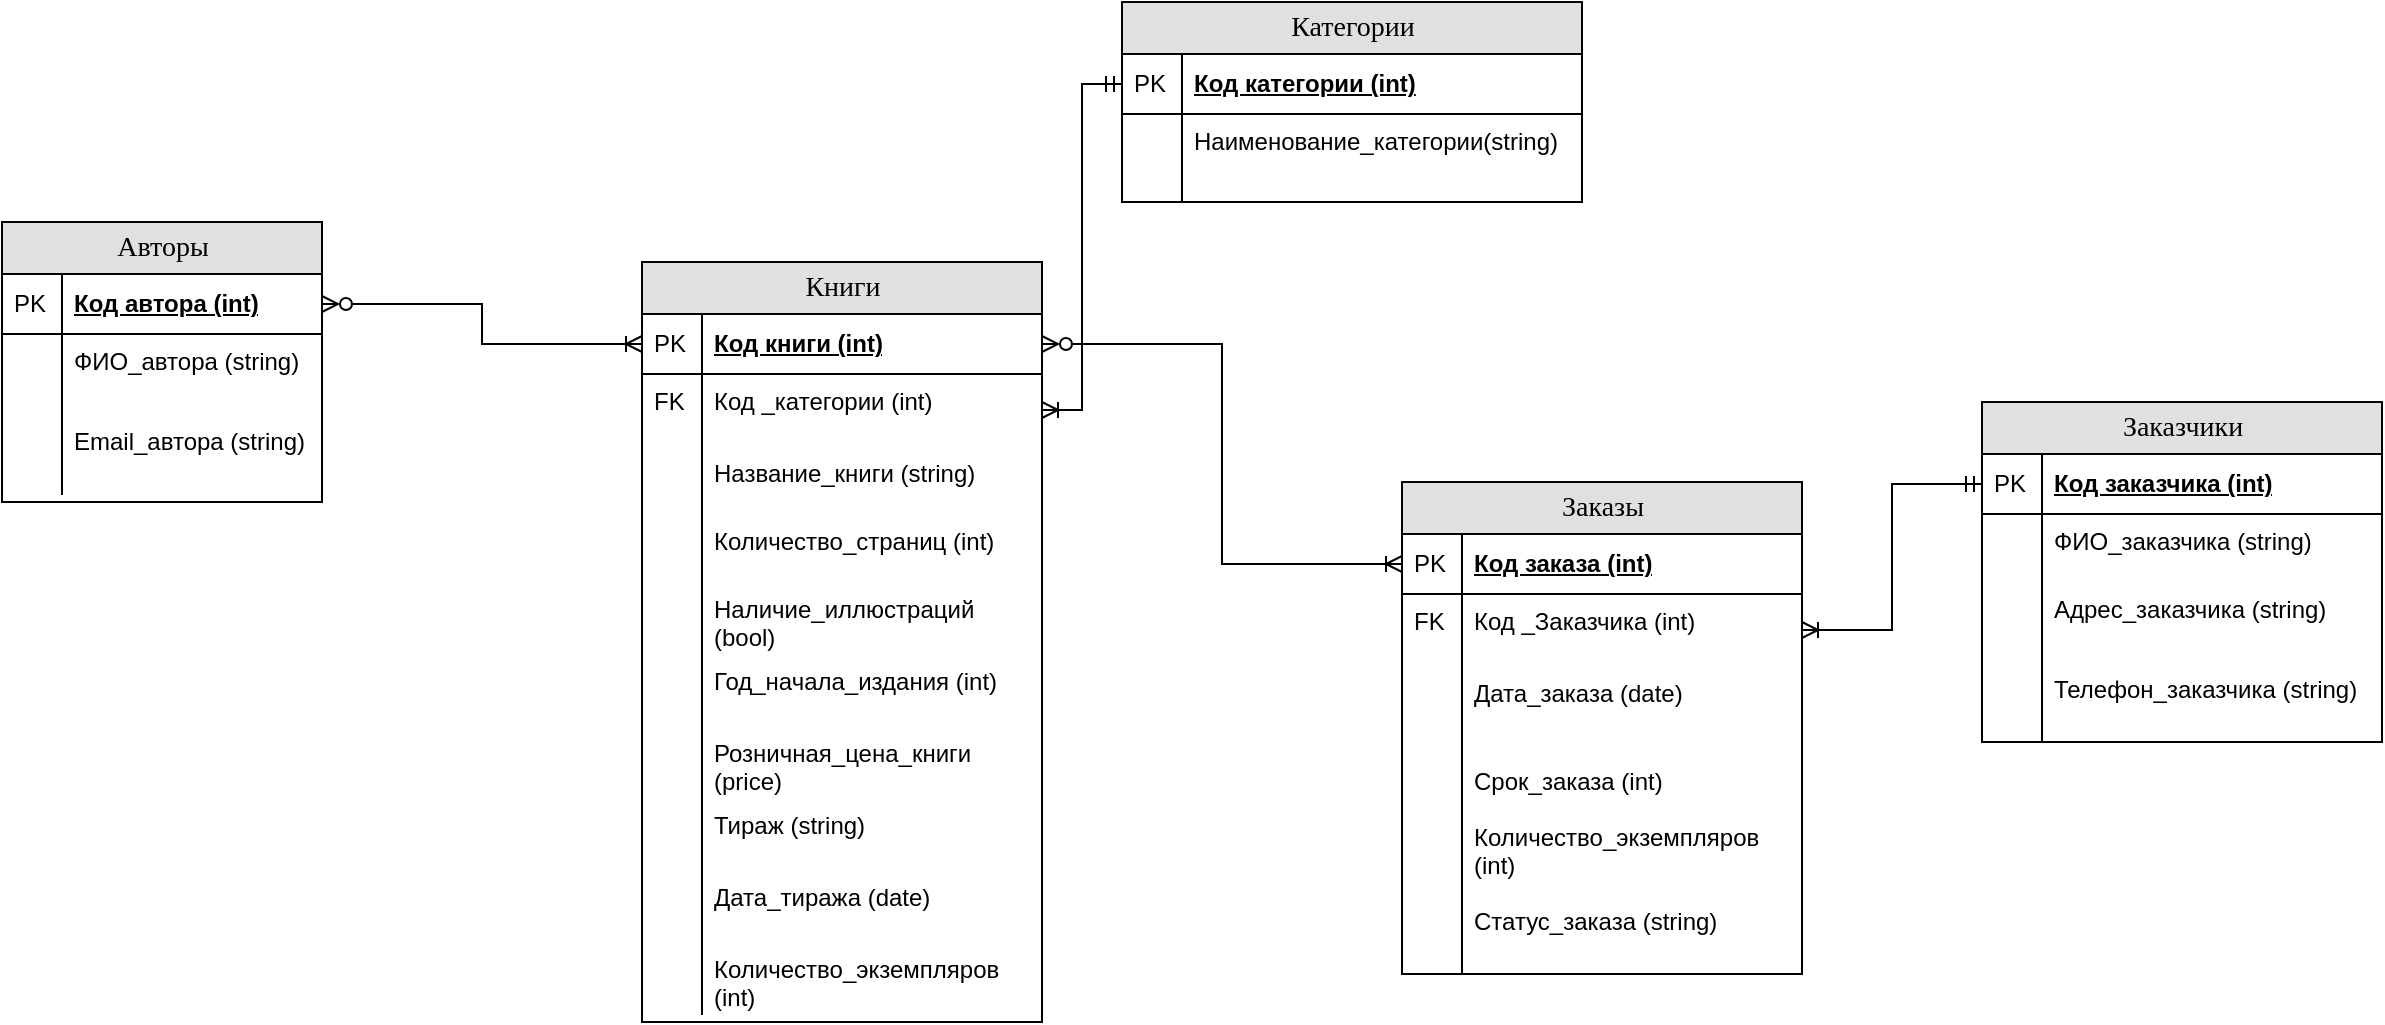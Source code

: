 <mxfile version="21.7.5" type="device">
  <diagram name="Page-1" id="e56a1550-8fbb-45ad-956c-1786394a9013">
    <mxGraphModel dx="1036" dy="614" grid="1" gridSize="10" guides="1" tooltips="1" connect="1" arrows="1" fold="1" page="1" pageScale="1" pageWidth="1100" pageHeight="850" background="none" math="0" shadow="0">
      <root>
        <mxCell id="0" />
        <mxCell id="1" parent="0" />
        <mxCell id="oeOnD3nLjj3YmVrgg0J4-24" style="edgeStyle=orthogonalEdgeStyle;rounded=0;orthogonalLoop=1;jettySize=auto;html=1;exitX=0;exitY=0.5;exitDx=0;exitDy=0;entryX=0;entryY=0.5;entryDx=0;entryDy=0;startArrow=ERmandOne;startFill=0;endArrow=ERoneToMany;endFill=0;" parent="1" edge="1">
          <mxGeometry relative="1" as="geometry">
            <mxPoint x="300" y="433.0" as="sourcePoint" />
          </mxGeometry>
        </mxCell>
        <mxCell id="oeOnD3nLjj3YmVrgg0J4-25" style="edgeStyle=orthogonalEdgeStyle;rounded=0;orthogonalLoop=1;jettySize=auto;html=1;exitX=0;exitY=0.5;exitDx=0;exitDy=0;entryX=1;entryY=0.5;entryDx=0;entryDy=0;startArrow=ERmandOne;startFill=0;endArrow=ERoneToMany;endFill=0;" parent="1" edge="1">
          <mxGeometry relative="1" as="geometry">
            <mxPoint x="480.0" y="750" as="targetPoint" />
          </mxGeometry>
        </mxCell>
        <mxCell id="oeOnD3nLjj3YmVrgg0J4-26" style="edgeStyle=orthogonalEdgeStyle;rounded=0;orthogonalLoop=1;jettySize=auto;html=1;exitX=1;exitY=0.5;exitDx=0;exitDy=0;entryX=0;entryY=0.5;entryDx=0;entryDy=0;startArrow=ERmandOne;startFill=0;endArrow=ERoneToMany;endFill=0;" parent="1" edge="1">
          <mxGeometry relative="1" as="geometry">
            <mxPoint x="760.0" y="631" as="sourcePoint" />
          </mxGeometry>
        </mxCell>
        <mxCell id="oeOnD3nLjj3YmVrgg0J4-27" style="edgeStyle=orthogonalEdgeStyle;rounded=0;orthogonalLoop=1;jettySize=auto;html=1;exitX=0;exitY=0.5;exitDx=0;exitDy=0;entryX=1;entryY=0.5;entryDx=0;entryDy=0;startArrow=ERmandOne;startFill=0;endArrow=ERoneToMany;endFill=0;" parent="1" edge="1">
          <mxGeometry relative="1" as="geometry">
            <mxPoint x="780.0" y="225" as="targetPoint" />
          </mxGeometry>
        </mxCell>
        <mxCell id="5MHuj-604U43o0ed5NIw-1" value="Авторы" style="swimlane;html=1;fontStyle=0;childLayout=stackLayout;horizontal=1;startSize=26;fillColor=#e0e0e0;horizontalStack=0;resizeParent=1;resizeLast=0;collapsible=1;marginBottom=0;swimlaneFillColor=#ffffff;align=center;rounded=0;shadow=0;comic=0;labelBackgroundColor=none;strokeWidth=1;fontFamily=Verdana;fontSize=14" parent="1" vertex="1">
          <mxGeometry x="50" y="130" width="160" height="140" as="geometry" />
        </mxCell>
        <mxCell id="5MHuj-604U43o0ed5NIw-2" value="Код автора (int)" style="shape=partialRectangle;top=0;left=0;right=0;bottom=1;html=1;align=left;verticalAlign=middle;fillColor=none;spacingLeft=34;spacingRight=4;whiteSpace=wrap;overflow=hidden;rotatable=0;points=[[0,0.5],[1,0.5]];portConstraint=eastwest;dropTarget=0;fontStyle=5;" parent="5MHuj-604U43o0ed5NIw-1" vertex="1">
          <mxGeometry y="26" width="160" height="30" as="geometry" />
        </mxCell>
        <mxCell id="5MHuj-604U43o0ed5NIw-3" value="PK" style="shape=partialRectangle;top=0;left=0;bottom=0;html=1;fillColor=none;align=left;verticalAlign=middle;spacingLeft=4;spacingRight=4;whiteSpace=wrap;overflow=hidden;rotatable=0;points=[];portConstraint=eastwest;part=1;" parent="5MHuj-604U43o0ed5NIw-2" vertex="1" connectable="0">
          <mxGeometry width="30" height="30" as="geometry" />
        </mxCell>
        <mxCell id="5MHuj-604U43o0ed5NIw-105" value="ФИО_автора (string)" style="shape=partialRectangle;top=0;left=0;right=0;bottom=0;html=1;align=left;verticalAlign=top;fillColor=none;spacingLeft=34;spacingRight=4;whiteSpace=wrap;overflow=hidden;rotatable=0;points=[[0,0.5],[1,0.5]];portConstraint=eastwest;dropTarget=0;" parent="5MHuj-604U43o0ed5NIw-1" vertex="1">
          <mxGeometry y="56" width="160" height="40" as="geometry" />
        </mxCell>
        <mxCell id="5MHuj-604U43o0ed5NIw-106" value="" style="shape=partialRectangle;top=0;left=0;bottom=0;html=1;fillColor=none;align=left;verticalAlign=top;spacingLeft=4;spacingRight=4;whiteSpace=wrap;overflow=hidden;rotatable=0;points=[];portConstraint=eastwest;part=1;" parent="5MHuj-604U43o0ed5NIw-105" vertex="1" connectable="0">
          <mxGeometry width="30" height="40" as="geometry" />
        </mxCell>
        <mxCell id="5MHuj-604U43o0ed5NIw-12" value="Email_автора (string)" style="shape=partialRectangle;top=0;left=0;right=0;bottom=0;html=1;align=left;verticalAlign=top;fillColor=none;spacingLeft=34;spacingRight=4;whiteSpace=wrap;overflow=hidden;rotatable=0;points=[[0,0.5],[1,0.5]];portConstraint=eastwest;dropTarget=0;" parent="5MHuj-604U43o0ed5NIw-1" vertex="1">
          <mxGeometry y="96" width="160" height="40" as="geometry" />
        </mxCell>
        <mxCell id="5MHuj-604U43o0ed5NIw-13" value="" style="shape=partialRectangle;top=0;left=0;bottom=0;html=1;fillColor=none;align=left;verticalAlign=top;spacingLeft=4;spacingRight=4;whiteSpace=wrap;overflow=hidden;rotatable=0;points=[];portConstraint=eastwest;part=1;" parent="5MHuj-604U43o0ed5NIw-12" vertex="1" connectable="0">
          <mxGeometry width="30" height="40" as="geometry" />
        </mxCell>
        <mxCell id="5MHuj-604U43o0ed5NIw-22" value="Книги" style="swimlane;html=1;fontStyle=0;childLayout=stackLayout;horizontal=1;startSize=26;fillColor=#e0e0e0;horizontalStack=0;resizeParent=1;resizeLast=0;collapsible=1;marginBottom=0;swimlaneFillColor=#ffffff;align=center;rounded=0;shadow=0;comic=0;labelBackgroundColor=none;strokeWidth=1;fontFamily=Verdana;fontSize=14" parent="1" vertex="1">
          <mxGeometry x="370" y="150" width="200" height="380" as="geometry" />
        </mxCell>
        <mxCell id="5MHuj-604U43o0ed5NIw-23" value="Код книги (int)" style="shape=partialRectangle;top=0;left=0;right=0;bottom=1;html=1;align=left;verticalAlign=middle;fillColor=none;spacingLeft=34;spacingRight=4;whiteSpace=wrap;overflow=hidden;rotatable=0;points=[[0,0.5],[1,0.5]];portConstraint=eastwest;dropTarget=0;fontStyle=5;" parent="5MHuj-604U43o0ed5NIw-22" vertex="1">
          <mxGeometry y="26" width="200" height="30" as="geometry" />
        </mxCell>
        <mxCell id="5MHuj-604U43o0ed5NIw-24" value="PK" style="shape=partialRectangle;top=0;left=0;bottom=0;html=1;fillColor=none;align=left;verticalAlign=middle;spacingLeft=4;spacingRight=4;whiteSpace=wrap;overflow=hidden;rotatable=0;points=[];portConstraint=eastwest;part=1;" parent="5MHuj-604U43o0ed5NIw-23" vertex="1" connectable="0">
          <mxGeometry width="30" height="30" as="geometry" />
        </mxCell>
        <mxCell id="5MHuj-604U43o0ed5NIw-35" value="Код _категории (int)" style="shape=partialRectangle;top=0;left=0;right=0;bottom=0;html=1;align=left;verticalAlign=top;fillColor=none;spacingLeft=34;spacingRight=4;whiteSpace=wrap;overflow=hidden;rotatable=0;points=[[0,0.5],[1,0.5]];portConstraint=eastwest;dropTarget=0;" parent="5MHuj-604U43o0ed5NIw-22" vertex="1">
          <mxGeometry y="56" width="200" height="36" as="geometry" />
        </mxCell>
        <mxCell id="5MHuj-604U43o0ed5NIw-36" value="FK" style="shape=partialRectangle;top=0;left=0;bottom=0;html=1;fillColor=none;align=left;verticalAlign=top;spacingLeft=4;spacingRight=4;whiteSpace=wrap;overflow=hidden;rotatable=0;points=[];portConstraint=eastwest;part=1;" parent="5MHuj-604U43o0ed5NIw-35" vertex="1" connectable="0">
          <mxGeometry width="30" height="36" as="geometry" />
        </mxCell>
        <mxCell id="5MHuj-604U43o0ed5NIw-27" value="Название_книги (string)" style="shape=partialRectangle;top=0;left=0;right=0;bottom=0;html=1;align=left;verticalAlign=top;fillColor=none;spacingLeft=34;spacingRight=4;whiteSpace=wrap;overflow=hidden;rotatable=0;points=[[0,0.5],[1,0.5]];portConstraint=eastwest;dropTarget=0;" parent="5MHuj-604U43o0ed5NIw-22" vertex="1">
          <mxGeometry y="92" width="200" height="34" as="geometry" />
        </mxCell>
        <mxCell id="5MHuj-604U43o0ed5NIw-28" value="" style="shape=partialRectangle;top=0;left=0;bottom=0;html=1;fillColor=none;align=left;verticalAlign=top;spacingLeft=4;spacingRight=4;whiteSpace=wrap;overflow=hidden;rotatable=0;points=[];portConstraint=eastwest;part=1;" parent="5MHuj-604U43o0ed5NIw-27" vertex="1" connectable="0">
          <mxGeometry width="30" height="34" as="geometry" />
        </mxCell>
        <mxCell id="5MHuj-604U43o0ed5NIw-29" value="Количество_страниц (int)" style="shape=partialRectangle;top=0;left=0;right=0;bottom=0;html=1;align=left;verticalAlign=top;fillColor=none;spacingLeft=34;spacingRight=4;whiteSpace=wrap;overflow=hidden;rotatable=0;points=[[0,0.5],[1,0.5]];portConstraint=eastwest;dropTarget=0;" parent="5MHuj-604U43o0ed5NIw-22" vertex="1">
          <mxGeometry y="126" width="200" height="34" as="geometry" />
        </mxCell>
        <mxCell id="5MHuj-604U43o0ed5NIw-30" value="" style="shape=partialRectangle;top=0;left=0;bottom=0;html=1;fillColor=none;align=left;verticalAlign=top;spacingLeft=4;spacingRight=4;whiteSpace=wrap;overflow=hidden;rotatable=0;points=[];portConstraint=eastwest;part=1;" parent="5MHuj-604U43o0ed5NIw-29" vertex="1" connectable="0">
          <mxGeometry width="30" height="34" as="geometry" />
        </mxCell>
        <mxCell id="5MHuj-604U43o0ed5NIw-31" value="Наличие_иллюстраций (bool)" style="shape=partialRectangle;top=0;left=0;right=0;bottom=0;html=1;align=left;verticalAlign=top;fillColor=none;spacingLeft=34;spacingRight=4;whiteSpace=wrap;overflow=hidden;rotatable=0;points=[[0,0.5],[1,0.5]];portConstraint=eastwest;dropTarget=0;" parent="5MHuj-604U43o0ed5NIw-22" vertex="1">
          <mxGeometry y="160" width="200" height="36" as="geometry" />
        </mxCell>
        <mxCell id="5MHuj-604U43o0ed5NIw-32" value="" style="shape=partialRectangle;top=0;left=0;bottom=0;html=1;fillColor=none;align=left;verticalAlign=top;spacingLeft=4;spacingRight=4;whiteSpace=wrap;overflow=hidden;rotatable=0;points=[];portConstraint=eastwest;part=1;" parent="5MHuj-604U43o0ed5NIw-31" vertex="1" connectable="0">
          <mxGeometry width="30" height="36" as="geometry" />
        </mxCell>
        <mxCell id="5MHuj-604U43o0ed5NIw-39" value="Год_начала_издания (int)" style="shape=partialRectangle;top=0;left=0;right=0;bottom=0;html=1;align=left;verticalAlign=top;fillColor=none;spacingLeft=34;spacingRight=4;whiteSpace=wrap;overflow=hidden;rotatable=0;points=[[0,0.5],[1,0.5]];portConstraint=eastwest;dropTarget=0;" parent="5MHuj-604U43o0ed5NIw-22" vertex="1">
          <mxGeometry y="196" width="200" height="36" as="geometry" />
        </mxCell>
        <mxCell id="5MHuj-604U43o0ed5NIw-40" value="" style="shape=partialRectangle;top=0;left=0;bottom=0;html=1;fillColor=none;align=left;verticalAlign=top;spacingLeft=4;spacingRight=4;whiteSpace=wrap;overflow=hidden;rotatable=0;points=[];portConstraint=eastwest;part=1;" parent="5MHuj-604U43o0ed5NIw-39" vertex="1" connectable="0">
          <mxGeometry width="30" height="36" as="geometry" />
        </mxCell>
        <mxCell id="5MHuj-604U43o0ed5NIw-41" value="Розничная_цена_книги (price)" style="shape=partialRectangle;top=0;left=0;right=0;bottom=0;html=1;align=left;verticalAlign=top;fillColor=none;spacingLeft=34;spacingRight=4;whiteSpace=wrap;overflow=hidden;rotatable=0;points=[[0,0.5],[1,0.5]];portConstraint=eastwest;dropTarget=0;" parent="5MHuj-604U43o0ed5NIw-22" vertex="1">
          <mxGeometry y="232" width="200" height="36" as="geometry" />
        </mxCell>
        <mxCell id="5MHuj-604U43o0ed5NIw-42" value="" style="shape=partialRectangle;top=0;left=0;bottom=0;html=1;fillColor=none;align=left;verticalAlign=top;spacingLeft=4;spacingRight=4;whiteSpace=wrap;overflow=hidden;rotatable=0;points=[];portConstraint=eastwest;part=1;" parent="5MHuj-604U43o0ed5NIw-41" vertex="1" connectable="0">
          <mxGeometry width="30" height="36" as="geometry" />
        </mxCell>
        <mxCell id="5MHuj-604U43o0ed5NIw-43" value="Тираж (string)" style="shape=partialRectangle;top=0;left=0;right=0;bottom=0;html=1;align=left;verticalAlign=top;fillColor=none;spacingLeft=34;spacingRight=4;whiteSpace=wrap;overflow=hidden;rotatable=0;points=[[0,0.5],[1,0.5]];portConstraint=eastwest;dropTarget=0;" parent="5MHuj-604U43o0ed5NIw-22" vertex="1">
          <mxGeometry y="268" width="200" height="36" as="geometry" />
        </mxCell>
        <mxCell id="5MHuj-604U43o0ed5NIw-44" value="" style="shape=partialRectangle;top=0;left=0;bottom=0;html=1;fillColor=none;align=left;verticalAlign=top;spacingLeft=4;spacingRight=4;whiteSpace=wrap;overflow=hidden;rotatable=0;points=[];portConstraint=eastwest;part=1;" parent="5MHuj-604U43o0ed5NIw-43" vertex="1" connectable="0">
          <mxGeometry width="30" height="36" as="geometry" />
        </mxCell>
        <mxCell id="5MHuj-604U43o0ed5NIw-45" value="Дата_тиража (date)" style="shape=partialRectangle;top=0;left=0;right=0;bottom=0;html=1;align=left;verticalAlign=top;fillColor=none;spacingLeft=34;spacingRight=4;whiteSpace=wrap;overflow=hidden;rotatable=0;points=[[0,0.5],[1,0.5]];portConstraint=eastwest;dropTarget=0;" parent="5MHuj-604U43o0ed5NIw-22" vertex="1">
          <mxGeometry y="304" width="200" height="36" as="geometry" />
        </mxCell>
        <mxCell id="5MHuj-604U43o0ed5NIw-46" value="" style="shape=partialRectangle;top=0;left=0;bottom=0;html=1;fillColor=none;align=left;verticalAlign=top;spacingLeft=4;spacingRight=4;whiteSpace=wrap;overflow=hidden;rotatable=0;points=[];portConstraint=eastwest;part=1;" parent="5MHuj-604U43o0ed5NIw-45" vertex="1" connectable="0">
          <mxGeometry width="30" height="36" as="geometry" />
        </mxCell>
        <mxCell id="5MHuj-604U43o0ed5NIw-47" value="Количество_экземпляров (int)" style="shape=partialRectangle;top=0;left=0;right=0;bottom=0;html=1;align=left;verticalAlign=top;fillColor=none;spacingLeft=34;spacingRight=4;whiteSpace=wrap;overflow=hidden;rotatable=0;points=[[0,0.5],[1,0.5]];portConstraint=eastwest;dropTarget=0;" parent="5MHuj-604U43o0ed5NIw-22" vertex="1">
          <mxGeometry y="340" width="200" height="36" as="geometry" />
        </mxCell>
        <mxCell id="5MHuj-604U43o0ed5NIw-48" value="" style="shape=partialRectangle;top=0;left=0;bottom=0;html=1;fillColor=none;align=left;verticalAlign=top;spacingLeft=4;spacingRight=4;whiteSpace=wrap;overflow=hidden;rotatable=0;points=[];portConstraint=eastwest;part=1;" parent="5MHuj-604U43o0ed5NIw-47" vertex="1" connectable="0">
          <mxGeometry width="30" height="36" as="geometry" />
        </mxCell>
        <mxCell id="5MHuj-604U43o0ed5NIw-52" value="Категории" style="swimlane;html=1;fontStyle=0;childLayout=stackLayout;horizontal=1;startSize=26;fillColor=#e0e0e0;horizontalStack=0;resizeParent=1;resizeLast=0;collapsible=1;marginBottom=0;swimlaneFillColor=#ffffff;align=center;rounded=0;shadow=0;comic=0;labelBackgroundColor=none;strokeWidth=1;fontFamily=Verdana;fontSize=14" parent="1" vertex="1">
          <mxGeometry x="610" y="20" width="230" height="100" as="geometry" />
        </mxCell>
        <mxCell id="5MHuj-604U43o0ed5NIw-53" value="Код категории (int)" style="shape=partialRectangle;top=0;left=0;right=0;bottom=1;html=1;align=left;verticalAlign=middle;fillColor=none;spacingLeft=34;spacingRight=4;whiteSpace=wrap;overflow=hidden;rotatable=0;points=[[0,0.5],[1,0.5]];portConstraint=eastwest;dropTarget=0;fontStyle=5;" parent="5MHuj-604U43o0ed5NIw-52" vertex="1">
          <mxGeometry y="26" width="230" height="30" as="geometry" />
        </mxCell>
        <mxCell id="5MHuj-604U43o0ed5NIw-54" value="PK" style="shape=partialRectangle;top=0;left=0;bottom=0;html=1;fillColor=none;align=left;verticalAlign=middle;spacingLeft=4;spacingRight=4;whiteSpace=wrap;overflow=hidden;rotatable=0;points=[];portConstraint=eastwest;part=1;" parent="5MHuj-604U43o0ed5NIw-53" vertex="1" connectable="0">
          <mxGeometry width="30" height="30" as="geometry" />
        </mxCell>
        <mxCell id="5MHuj-604U43o0ed5NIw-57" value="Наименование_категории(string)" style="shape=partialRectangle;top=0;left=0;right=0;bottom=0;html=1;align=left;verticalAlign=top;fillColor=none;spacingLeft=34;spacingRight=4;whiteSpace=wrap;overflow=hidden;rotatable=0;points=[[0,0.5],[1,0.5]];portConstraint=eastwest;dropTarget=0;" parent="5MHuj-604U43o0ed5NIw-52" vertex="1">
          <mxGeometry y="56" width="230" height="44" as="geometry" />
        </mxCell>
        <mxCell id="5MHuj-604U43o0ed5NIw-58" value="" style="shape=partialRectangle;top=0;left=0;bottom=0;html=1;fillColor=none;align=left;verticalAlign=top;spacingLeft=4;spacingRight=4;whiteSpace=wrap;overflow=hidden;rotatable=0;points=[];portConstraint=eastwest;part=1;" parent="5MHuj-604U43o0ed5NIw-57" vertex="1" connectable="0">
          <mxGeometry width="30" height="44" as="geometry" />
        </mxCell>
        <mxCell id="5MHuj-604U43o0ed5NIw-63" style="edgeStyle=orthogonalEdgeStyle;rounded=0;orthogonalLoop=1;jettySize=auto;html=1;exitX=0;exitY=0.5;exitDx=0;exitDy=0;entryX=1;entryY=0.5;entryDx=0;entryDy=0;startArrow=ERmandOne;startFill=0;endArrow=ERoneToMany;endFill=0;" parent="1" source="5MHuj-604U43o0ed5NIw-53" target="5MHuj-604U43o0ed5NIw-35" edge="1">
          <mxGeometry relative="1" as="geometry" />
        </mxCell>
        <mxCell id="5MHuj-604U43o0ed5NIw-65" value="Заказы" style="swimlane;html=1;fontStyle=0;childLayout=stackLayout;horizontal=1;startSize=26;fillColor=#e0e0e0;horizontalStack=0;resizeParent=1;resizeLast=0;collapsible=1;marginBottom=0;swimlaneFillColor=#ffffff;align=center;rounded=0;shadow=0;comic=0;labelBackgroundColor=none;strokeWidth=1;fontFamily=Verdana;fontSize=14" parent="1" vertex="1">
          <mxGeometry x="750" y="260" width="200" height="246" as="geometry" />
        </mxCell>
        <mxCell id="5MHuj-604U43o0ed5NIw-66" value="Код заказа (int)" style="shape=partialRectangle;top=0;left=0;right=0;bottom=1;html=1;align=left;verticalAlign=middle;fillColor=none;spacingLeft=34;spacingRight=4;whiteSpace=wrap;overflow=hidden;rotatable=0;points=[[0,0.5],[1,0.5]];portConstraint=eastwest;dropTarget=0;fontStyle=5;" parent="5MHuj-604U43o0ed5NIw-65" vertex="1">
          <mxGeometry y="26" width="200" height="30" as="geometry" />
        </mxCell>
        <mxCell id="5MHuj-604U43o0ed5NIw-67" value="PK" style="shape=partialRectangle;top=0;left=0;bottom=0;html=1;fillColor=none;align=left;verticalAlign=middle;spacingLeft=4;spacingRight=4;whiteSpace=wrap;overflow=hidden;rotatable=0;points=[];portConstraint=eastwest;part=1;" parent="5MHuj-604U43o0ed5NIw-66" vertex="1" connectable="0">
          <mxGeometry width="30" height="30" as="geometry" />
        </mxCell>
        <mxCell id="5MHuj-604U43o0ed5NIw-96" value="Код _Заказчика (int)" style="shape=partialRectangle;top=0;left=0;right=0;bottom=0;html=1;align=left;verticalAlign=top;fillColor=none;spacingLeft=34;spacingRight=4;whiteSpace=wrap;overflow=hidden;rotatable=0;points=[[0,0.5],[1,0.5]];portConstraint=eastwest;dropTarget=0;" parent="5MHuj-604U43o0ed5NIw-65" vertex="1">
          <mxGeometry y="56" width="200" height="36" as="geometry" />
        </mxCell>
        <mxCell id="5MHuj-604U43o0ed5NIw-97" value="FK" style="shape=partialRectangle;top=0;left=0;bottom=0;html=1;fillColor=none;align=left;verticalAlign=top;spacingLeft=4;spacingRight=4;whiteSpace=wrap;overflow=hidden;rotatable=0;points=[];portConstraint=eastwest;part=1;" parent="5MHuj-604U43o0ed5NIw-96" vertex="1" connectable="0">
          <mxGeometry width="30" height="36" as="geometry" />
        </mxCell>
        <mxCell id="5MHuj-604U43o0ed5NIw-68" value="Дата_заказа (date)" style="shape=partialRectangle;top=0;left=0;right=0;bottom=0;html=1;align=left;verticalAlign=top;fillColor=none;spacingLeft=34;spacingRight=4;whiteSpace=wrap;overflow=hidden;rotatable=0;points=[[0,0.5],[1,0.5]];portConstraint=eastwest;dropTarget=0;" parent="5MHuj-604U43o0ed5NIw-65" vertex="1">
          <mxGeometry y="92" width="200" height="44" as="geometry" />
        </mxCell>
        <mxCell id="5MHuj-604U43o0ed5NIw-69" value="" style="shape=partialRectangle;top=0;left=0;bottom=0;html=1;fillColor=none;align=left;verticalAlign=top;spacingLeft=4;spacingRight=4;whiteSpace=wrap;overflow=hidden;rotatable=0;points=[];portConstraint=eastwest;part=1;" parent="5MHuj-604U43o0ed5NIw-68" vertex="1" connectable="0">
          <mxGeometry width="30" height="44" as="geometry" />
        </mxCell>
        <mxCell id="5MHuj-604U43o0ed5NIw-70" value="Срок_заказа (int)" style="shape=partialRectangle;top=0;left=0;right=0;bottom=0;html=1;align=left;verticalAlign=top;fillColor=none;spacingLeft=34;spacingRight=4;whiteSpace=wrap;overflow=hidden;rotatable=0;points=[[0,0.5],[1,0.5]];portConstraint=eastwest;dropTarget=0;" parent="5MHuj-604U43o0ed5NIw-65" vertex="1">
          <mxGeometry y="136" width="200" height="28" as="geometry" />
        </mxCell>
        <mxCell id="5MHuj-604U43o0ed5NIw-71" value="" style="shape=partialRectangle;top=0;left=0;bottom=0;html=1;fillColor=none;align=left;verticalAlign=top;spacingLeft=4;spacingRight=4;whiteSpace=wrap;overflow=hidden;rotatable=0;points=[];portConstraint=eastwest;part=1;" parent="5MHuj-604U43o0ed5NIw-70" vertex="1" connectable="0">
          <mxGeometry width="30" height="28" as="geometry" />
        </mxCell>
        <mxCell id="5MHuj-604U43o0ed5NIw-72" value="Количество_экземпляров (int)" style="shape=partialRectangle;top=0;left=0;right=0;bottom=0;html=1;align=left;verticalAlign=top;fillColor=none;spacingLeft=34;spacingRight=4;whiteSpace=wrap;overflow=hidden;rotatable=0;points=[[0,0.5],[1,0.5]];portConstraint=eastwest;dropTarget=0;" parent="5MHuj-604U43o0ed5NIw-65" vertex="1">
          <mxGeometry y="164" width="200" height="42" as="geometry" />
        </mxCell>
        <mxCell id="5MHuj-604U43o0ed5NIw-73" value="" style="shape=partialRectangle;top=0;left=0;bottom=0;html=1;fillColor=none;align=left;verticalAlign=top;spacingLeft=4;spacingRight=4;whiteSpace=wrap;overflow=hidden;rotatable=0;points=[];portConstraint=eastwest;part=1;" parent="5MHuj-604U43o0ed5NIw-72" vertex="1" connectable="0">
          <mxGeometry width="30" height="42" as="geometry" />
        </mxCell>
        <mxCell id="5MHuj-604U43o0ed5NIw-74" value="Статус_заказа (string)" style="shape=partialRectangle;top=0;left=0;right=0;bottom=0;html=1;align=left;verticalAlign=top;fillColor=none;spacingLeft=34;spacingRight=4;whiteSpace=wrap;overflow=hidden;rotatable=0;points=[[0,0.5],[1,0.5]];portConstraint=eastwest;dropTarget=0;" parent="5MHuj-604U43o0ed5NIw-65" vertex="1">
          <mxGeometry y="206" width="200" height="40" as="geometry" />
        </mxCell>
        <mxCell id="5MHuj-604U43o0ed5NIw-75" value="" style="shape=partialRectangle;top=0;left=0;bottom=0;html=1;fillColor=none;align=left;verticalAlign=top;spacingLeft=4;spacingRight=4;whiteSpace=wrap;overflow=hidden;rotatable=0;points=[];portConstraint=eastwest;part=1;" parent="5MHuj-604U43o0ed5NIw-74" vertex="1" connectable="0">
          <mxGeometry width="30" height="40" as="geometry" />
        </mxCell>
        <mxCell id="5MHuj-604U43o0ed5NIw-85" value="Заказчики" style="swimlane;html=1;fontStyle=0;childLayout=stackLayout;horizontal=1;startSize=26;fillColor=#e0e0e0;horizontalStack=0;resizeParent=1;resizeLast=0;collapsible=1;marginBottom=0;swimlaneFillColor=#ffffff;align=center;rounded=0;shadow=0;comic=0;labelBackgroundColor=none;strokeWidth=1;fontFamily=Verdana;fontSize=14" parent="1" vertex="1">
          <mxGeometry x="1040" y="220" width="200" height="170" as="geometry" />
        </mxCell>
        <mxCell id="5MHuj-604U43o0ed5NIw-86" value="Код заказчика (int)" style="shape=partialRectangle;top=0;left=0;right=0;bottom=1;html=1;align=left;verticalAlign=middle;fillColor=none;spacingLeft=34;spacingRight=4;whiteSpace=wrap;overflow=hidden;rotatable=0;points=[[0,0.5],[1,0.5]];portConstraint=eastwest;dropTarget=0;fontStyle=5;" parent="5MHuj-604U43o0ed5NIw-85" vertex="1">
          <mxGeometry y="26" width="200" height="30" as="geometry" />
        </mxCell>
        <mxCell id="5MHuj-604U43o0ed5NIw-87" value="PK" style="shape=partialRectangle;top=0;left=0;bottom=0;html=1;fillColor=none;align=left;verticalAlign=middle;spacingLeft=4;spacingRight=4;whiteSpace=wrap;overflow=hidden;rotatable=0;points=[];portConstraint=eastwest;part=1;" parent="5MHuj-604U43o0ed5NIw-86" vertex="1" connectable="0">
          <mxGeometry width="30" height="30" as="geometry" />
        </mxCell>
        <mxCell id="5MHuj-604U43o0ed5NIw-88" value="ФИО_заказчика (string)" style="shape=partialRectangle;top=0;left=0;right=0;bottom=0;html=1;align=left;verticalAlign=top;fillColor=none;spacingLeft=34;spacingRight=4;whiteSpace=wrap;overflow=hidden;rotatable=0;points=[[0,0.5],[1,0.5]];portConstraint=eastwest;dropTarget=0;" parent="5MHuj-604U43o0ed5NIw-85" vertex="1">
          <mxGeometry y="56" width="200" height="34" as="geometry" />
        </mxCell>
        <mxCell id="5MHuj-604U43o0ed5NIw-89" value="" style="shape=partialRectangle;top=0;left=0;bottom=0;html=1;fillColor=none;align=left;verticalAlign=top;spacingLeft=4;spacingRight=4;whiteSpace=wrap;overflow=hidden;rotatable=0;points=[];portConstraint=eastwest;part=1;" parent="5MHuj-604U43o0ed5NIw-88" vertex="1" connectable="0">
          <mxGeometry width="30" height="34" as="geometry" />
        </mxCell>
        <mxCell id="5MHuj-604U43o0ed5NIw-94" value="Адрес_заказчика (string)" style="shape=partialRectangle;top=0;left=0;right=0;bottom=0;html=1;align=left;verticalAlign=top;fillColor=none;spacingLeft=34;spacingRight=4;whiteSpace=wrap;overflow=hidden;rotatable=0;points=[[0,0.5],[1,0.5]];portConstraint=eastwest;dropTarget=0;" parent="5MHuj-604U43o0ed5NIw-85" vertex="1">
          <mxGeometry y="90" width="200" height="40" as="geometry" />
        </mxCell>
        <mxCell id="5MHuj-604U43o0ed5NIw-95" value="" style="shape=partialRectangle;top=0;left=0;bottom=0;html=1;fillColor=none;align=left;verticalAlign=top;spacingLeft=4;spacingRight=4;whiteSpace=wrap;overflow=hidden;rotatable=0;points=[];portConstraint=eastwest;part=1;" parent="5MHuj-604U43o0ed5NIw-94" vertex="1" connectable="0">
          <mxGeometry width="30" height="40" as="geometry" />
        </mxCell>
        <mxCell id="5MHuj-604U43o0ed5NIw-100" value="Телефон_заказчика (string)" style="shape=partialRectangle;top=0;left=0;right=0;bottom=0;html=1;align=left;verticalAlign=top;fillColor=none;spacingLeft=34;spacingRight=4;whiteSpace=wrap;overflow=hidden;rotatable=0;points=[[0,0.5],[1,0.5]];portConstraint=eastwest;dropTarget=0;" parent="5MHuj-604U43o0ed5NIw-85" vertex="1">
          <mxGeometry y="130" width="200" height="40" as="geometry" />
        </mxCell>
        <mxCell id="5MHuj-604U43o0ed5NIw-101" value="" style="shape=partialRectangle;top=0;left=0;bottom=0;html=1;fillColor=none;align=left;verticalAlign=top;spacingLeft=4;spacingRight=4;whiteSpace=wrap;overflow=hidden;rotatable=0;points=[];portConstraint=eastwest;part=1;" parent="5MHuj-604U43o0ed5NIw-100" vertex="1" connectable="0">
          <mxGeometry width="30" height="40" as="geometry" />
        </mxCell>
        <mxCell id="5MHuj-604U43o0ed5NIw-104" style="edgeStyle=orthogonalEdgeStyle;rounded=0;orthogonalLoop=1;jettySize=auto;html=1;exitX=0;exitY=0.5;exitDx=0;exitDy=0;entryX=1;entryY=0.5;entryDx=0;entryDy=0;startArrow=ERmandOne;startFill=0;endArrow=ERoneToMany;endFill=0;" parent="1" source="5MHuj-604U43o0ed5NIw-86" target="5MHuj-604U43o0ed5NIw-96" edge="1">
          <mxGeometry relative="1" as="geometry" />
        </mxCell>
        <mxCell id="5MHuj-604U43o0ed5NIw-107" style="edgeStyle=orthogonalEdgeStyle;rounded=0;orthogonalLoop=1;jettySize=auto;html=1;exitX=0;exitY=0.5;exitDx=0;exitDy=0;entryX=1;entryY=0.5;entryDx=0;entryDy=0;startArrow=ERoneToMany;startFill=0;endArrow=ERzeroToMany;endFill=0;" parent="1" source="5MHuj-604U43o0ed5NIw-23" target="5MHuj-604U43o0ed5NIw-2" edge="1">
          <mxGeometry relative="1" as="geometry" />
        </mxCell>
        <mxCell id="5MHuj-604U43o0ed5NIw-108" style="edgeStyle=orthogonalEdgeStyle;rounded=0;orthogonalLoop=1;jettySize=auto;html=1;exitX=0;exitY=0.5;exitDx=0;exitDy=0;entryX=1;entryY=0.5;entryDx=0;entryDy=0;startArrow=ERoneToMany;startFill=0;endArrow=ERzeroToMany;endFill=0;" parent="1" source="5MHuj-604U43o0ed5NIw-66" target="5MHuj-604U43o0ed5NIw-23" edge="1">
          <mxGeometry relative="1" as="geometry" />
        </mxCell>
      </root>
    </mxGraphModel>
  </diagram>
</mxfile>

